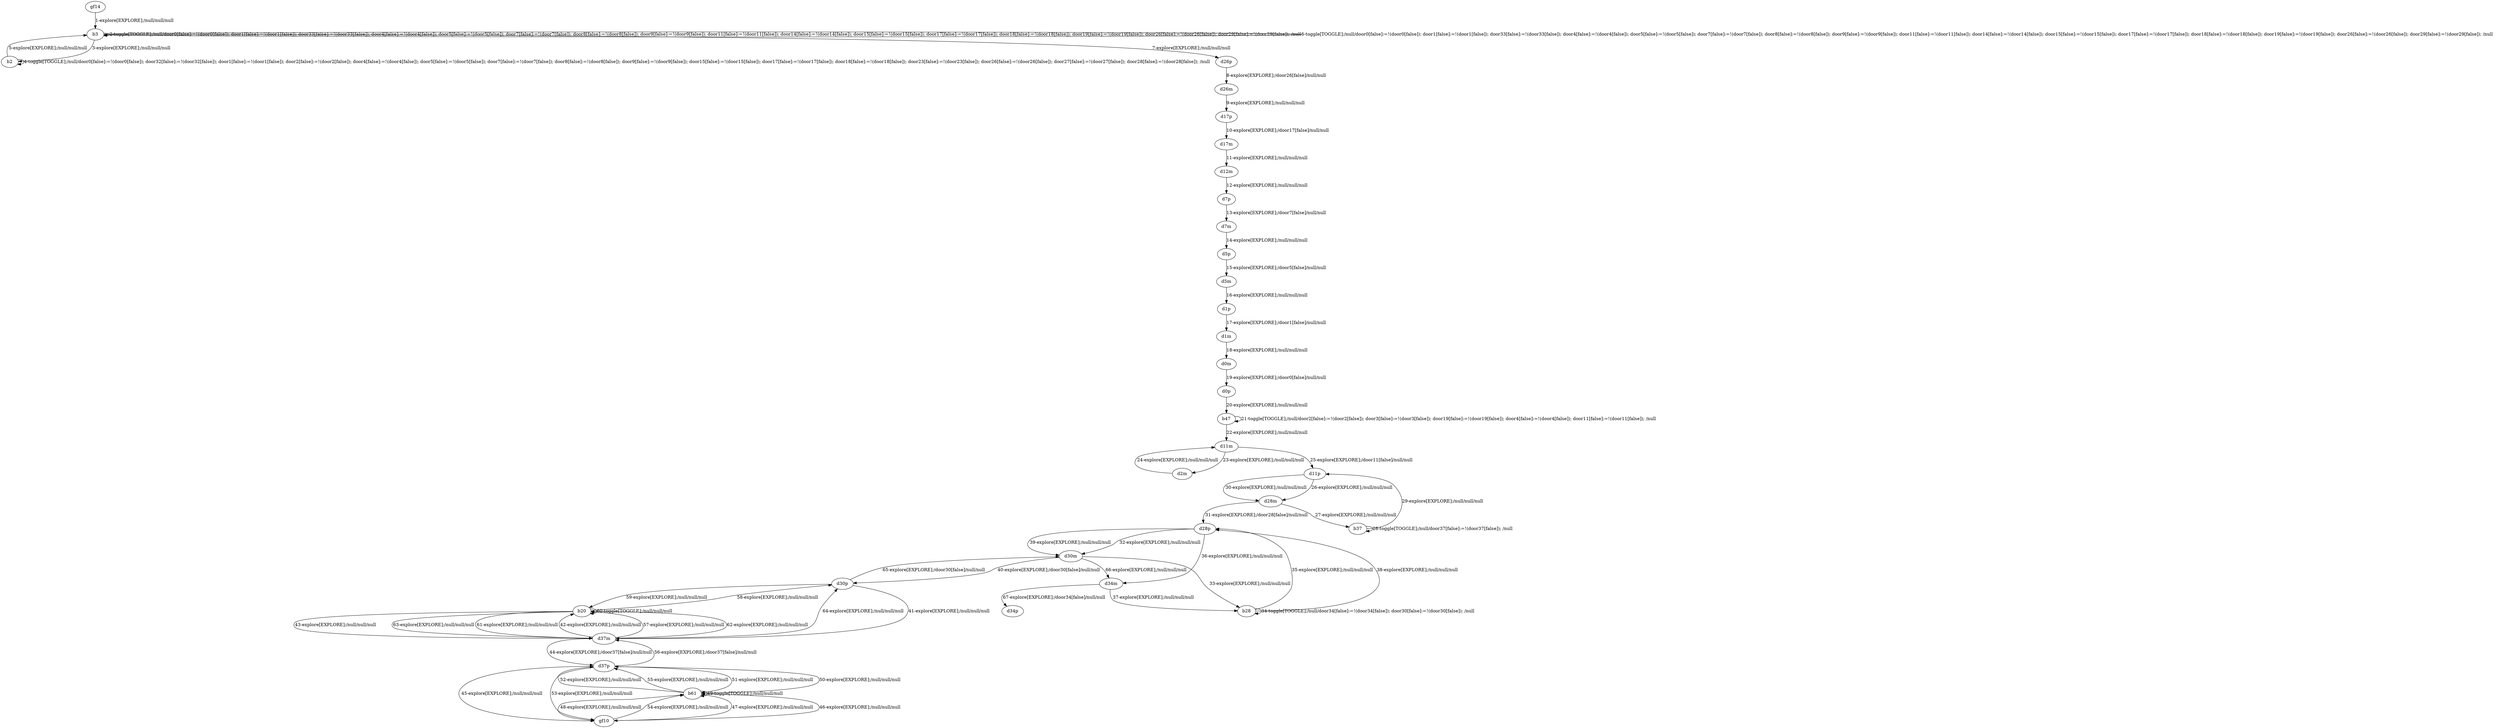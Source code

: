 # Total number of goals covered by this test: 1
# d34m --> d34p

digraph g {
"gf14" -> "b3" [label = "1-explore[EXPLORE];/null/null/null"];
"b3" -> "b3" [label = "2-toggle[TOGGLE];/null/door0[false]:=!(door0[false]); door1[false]:=!(door1[false]); door33[false]:=!(door33[false]); door4[false]:=!(door4[false]); door5[false]:=!(door5[false]); door7[false]:=!(door7[false]); door8[false]:=!(door8[false]); door9[false]:=!(door9[false]); door11[false]:=!(door11[false]); door14[false]:=!(door14[false]); door15[false]:=!(door15[false]); door17[false]:=!(door17[false]); door18[false]:=!(door18[false]); door19[false]:=!(door19[false]); door26[false]:=!(door26[false]); door29[false]:=!(door29[false]); /null"];
"b3" -> "b2" [label = "3-explore[EXPLORE];/null/null/null"];
"b2" -> "b2" [label = "4-toggle[TOGGLE];/null/door0[false]:=!(door0[false]); door32[false]:=!(door32[false]); door1[false]:=!(door1[false]); door2[false]:=!(door2[false]); door4[false]:=!(door4[false]); door5[false]:=!(door5[false]); door7[false]:=!(door7[false]); door8[false]:=!(door8[false]); door9[false]:=!(door9[false]); door15[false]:=!(door15[false]); door17[false]:=!(door17[false]); door18[false]:=!(door18[false]); door23[false]:=!(door23[false]); door26[false]:=!(door26[false]); door27[false]:=!(door27[false]); door28[false]:=!(door28[false]); /null"];
"b2" -> "b3" [label = "5-explore[EXPLORE];/null/null/null"];
"b3" -> "b3" [label = "6-toggle[TOGGLE];/null/door0[false]:=!(door0[false]); door1[false]:=!(door1[false]); door33[false]:=!(door33[false]); door4[false]:=!(door4[false]); door5[false]:=!(door5[false]); door7[false]:=!(door7[false]); door8[false]:=!(door8[false]); door9[false]:=!(door9[false]); door11[false]:=!(door11[false]); door14[false]:=!(door14[false]); door15[false]:=!(door15[false]); door17[false]:=!(door17[false]); door18[false]:=!(door18[false]); door19[false]:=!(door19[false]); door26[false]:=!(door26[false]); door29[false]:=!(door29[false]); /null"];
"b3" -> "d26p" [label = "7-explore[EXPLORE];/null/null/null"];
"d26p" -> "d26m" [label = "8-explore[EXPLORE];/door26[false]/null/null"];
"d26m" -> "d17p" [label = "9-explore[EXPLORE];/null/null/null"];
"d17p" -> "d17m" [label = "10-explore[EXPLORE];/door17[false]/null/null"];
"d17m" -> "d12m" [label = "11-explore[EXPLORE];/null/null/null"];
"d12m" -> "d7p" [label = "12-explore[EXPLORE];/null/null/null"];
"d7p" -> "d7m" [label = "13-explore[EXPLORE];/door7[false]/null/null"];
"d7m" -> "d5p" [label = "14-explore[EXPLORE];/null/null/null"];
"d5p" -> "d5m" [label = "15-explore[EXPLORE];/door5[false]/null/null"];
"d5m" -> "d1p" [label = "16-explore[EXPLORE];/null/null/null"];
"d1p" -> "d1m" [label = "17-explore[EXPLORE];/door1[false]/null/null"];
"d1m" -> "d0m" [label = "18-explore[EXPLORE];/null/null/null"];
"d0m" -> "d0p" [label = "19-explore[EXPLORE];/door0[false]/null/null"];
"d0p" -> "b47" [label = "20-explore[EXPLORE];/null/null/null"];
"b47" -> "b47" [label = "21-toggle[TOGGLE];/null/door2[false]:=!(door2[false]); door3[false]:=!(door3[false]); door19[false]:=!(door19[false]); door4[false]:=!(door4[false]); door11[false]:=!(door11[false]); /null"];
"b47" -> "d11m" [label = "22-explore[EXPLORE];/null/null/null"];
"d11m" -> "d2m" [label = "23-explore[EXPLORE];/null/null/null"];
"d2m" -> "d11m" [label = "24-explore[EXPLORE];/null/null/null"];
"d11m" -> "d11p" [label = "25-explore[EXPLORE];/door11[false]/null/null"];
"d11p" -> "d28m" [label = "26-explore[EXPLORE];/null/null/null"];
"d28m" -> "b37" [label = "27-explore[EXPLORE];/null/null/null"];
"b37" -> "b37" [label = "28-toggle[TOGGLE];/null/door37[false]:=!(door37[false]); /null"];
"b37" -> "d11p" [label = "29-explore[EXPLORE];/null/null/null"];
"d11p" -> "d28m" [label = "30-explore[EXPLORE];/null/null/null"];
"d28m" -> "d28p" [label = "31-explore[EXPLORE];/door28[false]/null/null"];
"d28p" -> "d30m" [label = "32-explore[EXPLORE];/null/null/null"];
"d30m" -> "b28" [label = "33-explore[EXPLORE];/null/null/null"];
"b28" -> "b28" [label = "34-toggle[TOGGLE];/null/door34[false]:=!(door34[false]); door30[false]:=!(door30[false]); /null"];
"b28" -> "d28p" [label = "35-explore[EXPLORE];/null/null/null"];
"d28p" -> "d34m" [label = "36-explore[EXPLORE];/null/null/null"];
"d34m" -> "b28" [label = "37-explore[EXPLORE];/null/null/null"];
"b28" -> "d28p" [label = "38-explore[EXPLORE];/null/null/null"];
"d28p" -> "d30m" [label = "39-explore[EXPLORE];/null/null/null"];
"d30m" -> "d30p" [label = "40-explore[EXPLORE];/door30[false]/null/null"];
"d30p" -> "d37m" [label = "41-explore[EXPLORE];/null/null/null"];
"d37m" -> "b20" [label = "42-explore[EXPLORE];/null/null/null"];
"b20" -> "d37m" [label = "43-explore[EXPLORE];/null/null/null"];
"d37m" -> "d37p" [label = "44-explore[EXPLORE];/door37[false]/null/null"];
"d37p" -> "gf10" [label = "45-explore[EXPLORE];/null/null/null"];
"gf10" -> "b61" [label = "46-explore[EXPLORE];/null/null/null"];
"b61" -> "gf10" [label = "47-explore[EXPLORE];/null/null/null"];
"gf10" -> "b61" [label = "48-explore[EXPLORE];/null/null/null"];
"b61" -> "b61" [label = "49-toggle[TOGGLE];/null/null/null"];
"b61" -> "d37p" [label = "50-explore[EXPLORE];/null/null/null"];
"d37p" -> "b61" [label = "51-explore[EXPLORE];/null/null/null"];
"b61" -> "d37p" [label = "52-explore[EXPLORE];/null/null/null"];
"d37p" -> "gf10" [label = "53-explore[EXPLORE];/null/null/null"];
"gf10" -> "b61" [label = "54-explore[EXPLORE];/null/null/null"];
"b61" -> "d37p" [label = "55-explore[EXPLORE];/null/null/null"];
"d37p" -> "d37m" [label = "56-explore[EXPLORE];/door37[false]/null/null"];
"d37m" -> "b20" [label = "57-explore[EXPLORE];/null/null/null"];
"b20" -> "d30p" [label = "58-explore[EXPLORE];/null/null/null"];
"d30p" -> "b20" [label = "59-explore[EXPLORE];/null/null/null"];
"b20" -> "b20" [label = "60-toggle[TOGGLE];/null/null/null"];
"b20" -> "d37m" [label = "61-explore[EXPLORE];/null/null/null"];
"d37m" -> "b20" [label = "62-explore[EXPLORE];/null/null/null"];
"b20" -> "d37m" [label = "63-explore[EXPLORE];/null/null/null"];
"d37m" -> "d30p" [label = "64-explore[EXPLORE];/null/null/null"];
"d30p" -> "d30m" [label = "65-explore[EXPLORE];/door30[false]/null/null"];
"d30m" -> "d34m" [label = "66-explore[EXPLORE];/null/null/null"];
"d34m" -> "d34p" [label = "67-explore[EXPLORE];/door34[false]/null/null"];
}